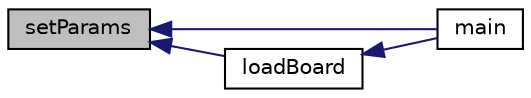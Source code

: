 digraph "setParams"
{
  edge [fontname="Helvetica",fontsize="10",labelfontname="Helvetica",labelfontsize="10"];
  node [fontname="Helvetica",fontsize="10",shape=record];
  rankdir="LR";
  Node48 [label="setParams",height=0.2,width=0.4,color="black", fillcolor="grey75", style="filled", fontcolor="black"];
  Node48 -> Node49 [dir="back",color="midnightblue",fontsize="10",style="solid",fontname="Helvetica"];
  Node49 [label="main",height=0.2,width=0.4,color="black", fillcolor="white", style="filled",URL="$_battleship_8c.html#ae66f6b31b5ad750f1fe042a706a4e3d4"];
  Node48 -> Node50 [dir="back",color="midnightblue",fontsize="10",style="solid",fontname="Helvetica"];
  Node50 [label="loadBoard",height=0.2,width=0.4,color="black", fillcolor="white", style="filled",URL="$funciones_8h.html#a0ff3822d75e160b1f73eb734a175f99a"];
  Node50 -> Node49 [dir="back",color="midnightblue",fontsize="10",style="solid",fontname="Helvetica"];
}
